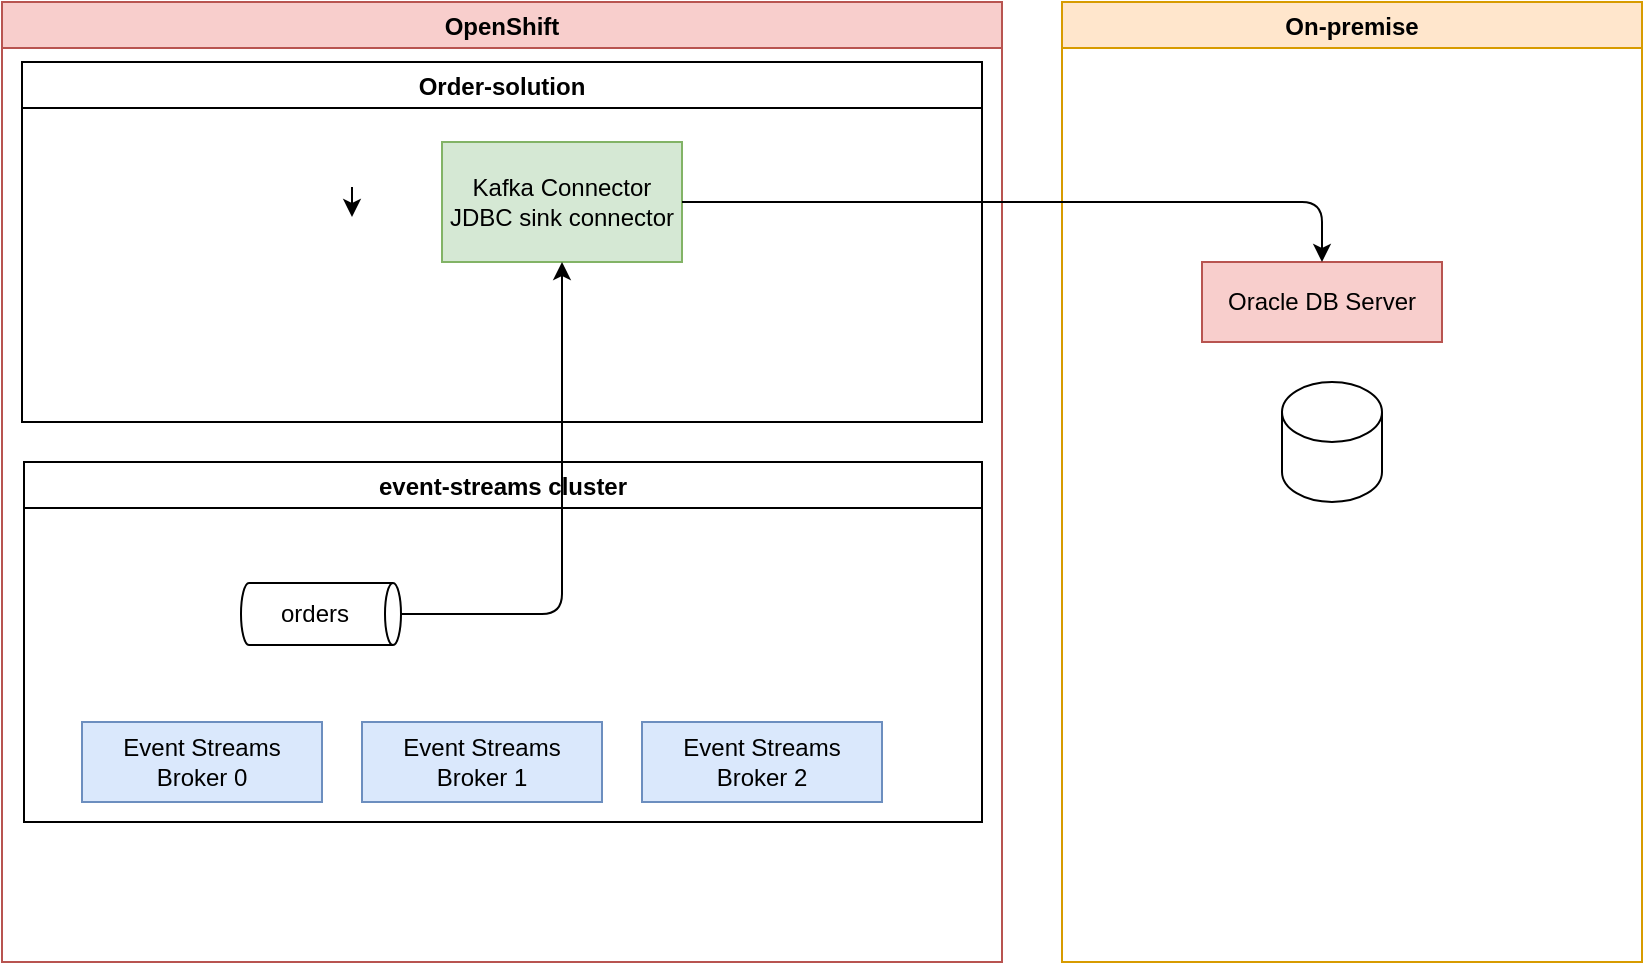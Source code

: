 <mxfile>
    <diagram id="rFmOCMcaIkLP6CqxaiLA" name="Page-1">
        <mxGraphModel dx="898" dy="526" grid="1" gridSize="10" guides="1" tooltips="1" connect="1" arrows="1" fold="1" page="1" pageScale="1" pageWidth="850" pageHeight="1100" math="0" shadow="0">
            <root>
                <mxCell id="0"/>
                <mxCell id="1" parent="0"/>
                <mxCell id="2" value="OpenShift" style="swimlane;fillColor=#f8cecc;strokeColor=#b85450;" parent="1" vertex="1">
                    <mxGeometry x="20" y="10" width="500" height="480" as="geometry"/>
                </mxCell>
                <mxCell id="3" value="Order-solution" style="swimlane;" parent="2" vertex="1">
                    <mxGeometry x="10" y="30" width="480" height="180" as="geometry"/>
                </mxCell>
                <mxCell id="26" value="Kafka Connector&lt;br&gt;JDBC sink connector" style="rounded=0;whiteSpace=wrap;html=1;fillColor=#d5e8d4;strokeColor=#82b366;" parent="3" vertex="1">
                    <mxGeometry x="210" y="40" width="120" height="60" as="geometry"/>
                </mxCell>
                <mxCell id="33" style="edgeStyle=none;html=1;" edge="1" parent="3">
                    <mxGeometry relative="1" as="geometry">
                        <mxPoint x="165" y="62.5" as="sourcePoint"/>
                        <mxPoint x="165" y="77.5" as="targetPoint"/>
                    </mxGeometry>
                </mxCell>
                <mxCell id="10" value="event-streams cluster" style="swimlane;verticalAlign=middle;textDirection=ltr;horizontal=1;" parent="2" vertex="1">
                    <mxGeometry x="11" y="230" width="479" height="180" as="geometry">
                        <mxRectangle x="11" y="320" width="160" height="23" as="alternateBounds"/>
                    </mxGeometry>
                </mxCell>
                <mxCell id="12" value="Event Streams&lt;br&gt;Broker 0" style="rounded=0;whiteSpace=wrap;html=1;fillColor=#dae8fc;strokeColor=#6c8ebf;" parent="10" vertex="1">
                    <mxGeometry x="29" y="130" width="120" height="40" as="geometry"/>
                </mxCell>
                <mxCell id="13" value="Event Streams&lt;br&gt;Broker 1" style="rounded=0;whiteSpace=wrap;html=1;fillColor=#dae8fc;strokeColor=#6c8ebf;" parent="10" vertex="1">
                    <mxGeometry x="169" y="130" width="120" height="40" as="geometry"/>
                </mxCell>
                <mxCell id="14" value="Event Streams&lt;br&gt;Broker 2" style="rounded=0;whiteSpace=wrap;html=1;fillColor=#dae8fc;strokeColor=#6c8ebf;" parent="10" vertex="1">
                    <mxGeometry x="309" y="130" width="120" height="40" as="geometry"/>
                </mxCell>
                <mxCell id="19" value="orders" style="shape=cylinder3;whiteSpace=wrap;html=1;boundedLbl=1;backgroundOutline=1;size=4;rotation=90;align=center;horizontal=0;" parent="10" vertex="1">
                    <mxGeometry x="133" y="36" width="31" height="80" as="geometry"/>
                </mxCell>
                <mxCell id="32" style="edgeStyle=orthogonalEdgeStyle;html=1;" parent="2" source="19" target="26" edge="1">
                    <mxGeometry relative="1" as="geometry"/>
                </mxCell>
                <mxCell id="27" value="On-premise" style="swimlane;fillColor=#ffe6cc;strokeColor=#d79b00;" parent="1" vertex="1">
                    <mxGeometry x="550" y="10" width="290" height="480" as="geometry"/>
                </mxCell>
                <mxCell id="28" value="" style="shape=cylinder3;whiteSpace=wrap;html=1;boundedLbl=1;backgroundOutline=1;size=15;" parent="27" vertex="1">
                    <mxGeometry x="110" y="190" width="50" height="60" as="geometry"/>
                </mxCell>
                <mxCell id="29" value="Oracle DB Server" style="rounded=0;whiteSpace=wrap;html=1;fillColor=#f8cecc;strokeColor=#b85450;" parent="27" vertex="1">
                    <mxGeometry x="70" y="130" width="120" height="40" as="geometry"/>
                </mxCell>
                <mxCell id="30" style="edgeStyle=orthogonalEdgeStyle;html=1;entryX=0.5;entryY=0;entryDx=0;entryDy=0;" parent="1" source="26" target="29" edge="1">
                    <mxGeometry relative="1" as="geometry"/>
                </mxCell>
            </root>
        </mxGraphModel>
    </diagram>
</mxfile>